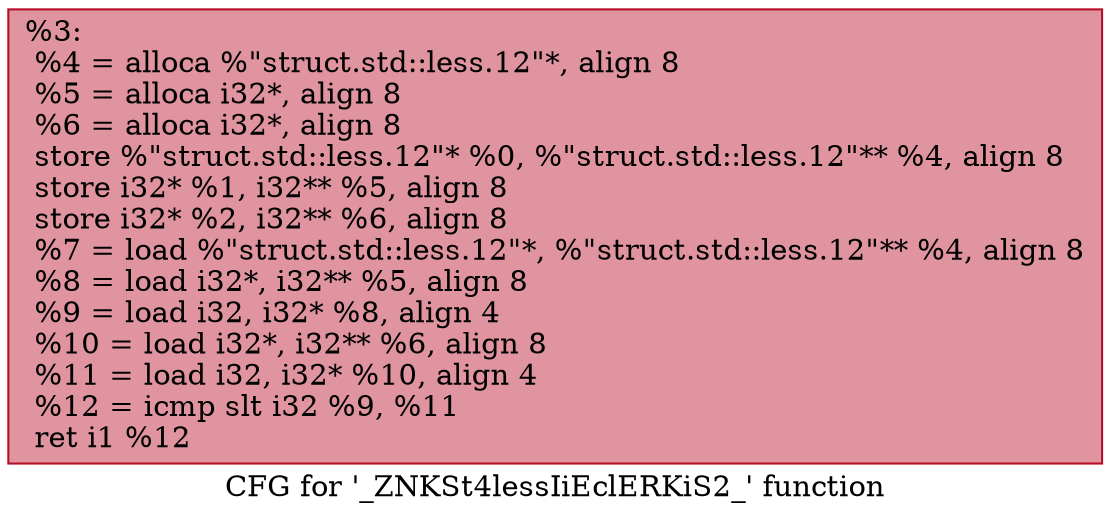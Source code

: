 digraph "CFG for '_ZNKSt4lessIiEclERKiS2_' function" {
	label="CFG for '_ZNKSt4lessIiEclERKiS2_' function";

	Node0x55a84682aea0 [shape=record,color="#b70d28ff", style=filled, fillcolor="#b70d2870",label="{%3:\l  %4 = alloca %\"struct.std::less.12\"*, align 8\l  %5 = alloca i32*, align 8\l  %6 = alloca i32*, align 8\l  store %\"struct.std::less.12\"* %0, %\"struct.std::less.12\"** %4, align 8\l  store i32* %1, i32** %5, align 8\l  store i32* %2, i32** %6, align 8\l  %7 = load %\"struct.std::less.12\"*, %\"struct.std::less.12\"** %4, align 8\l  %8 = load i32*, i32** %5, align 8\l  %9 = load i32, i32* %8, align 4\l  %10 = load i32*, i32** %6, align 8\l  %11 = load i32, i32* %10, align 4\l  %12 = icmp slt i32 %9, %11\l  ret i1 %12\l}"];
}
